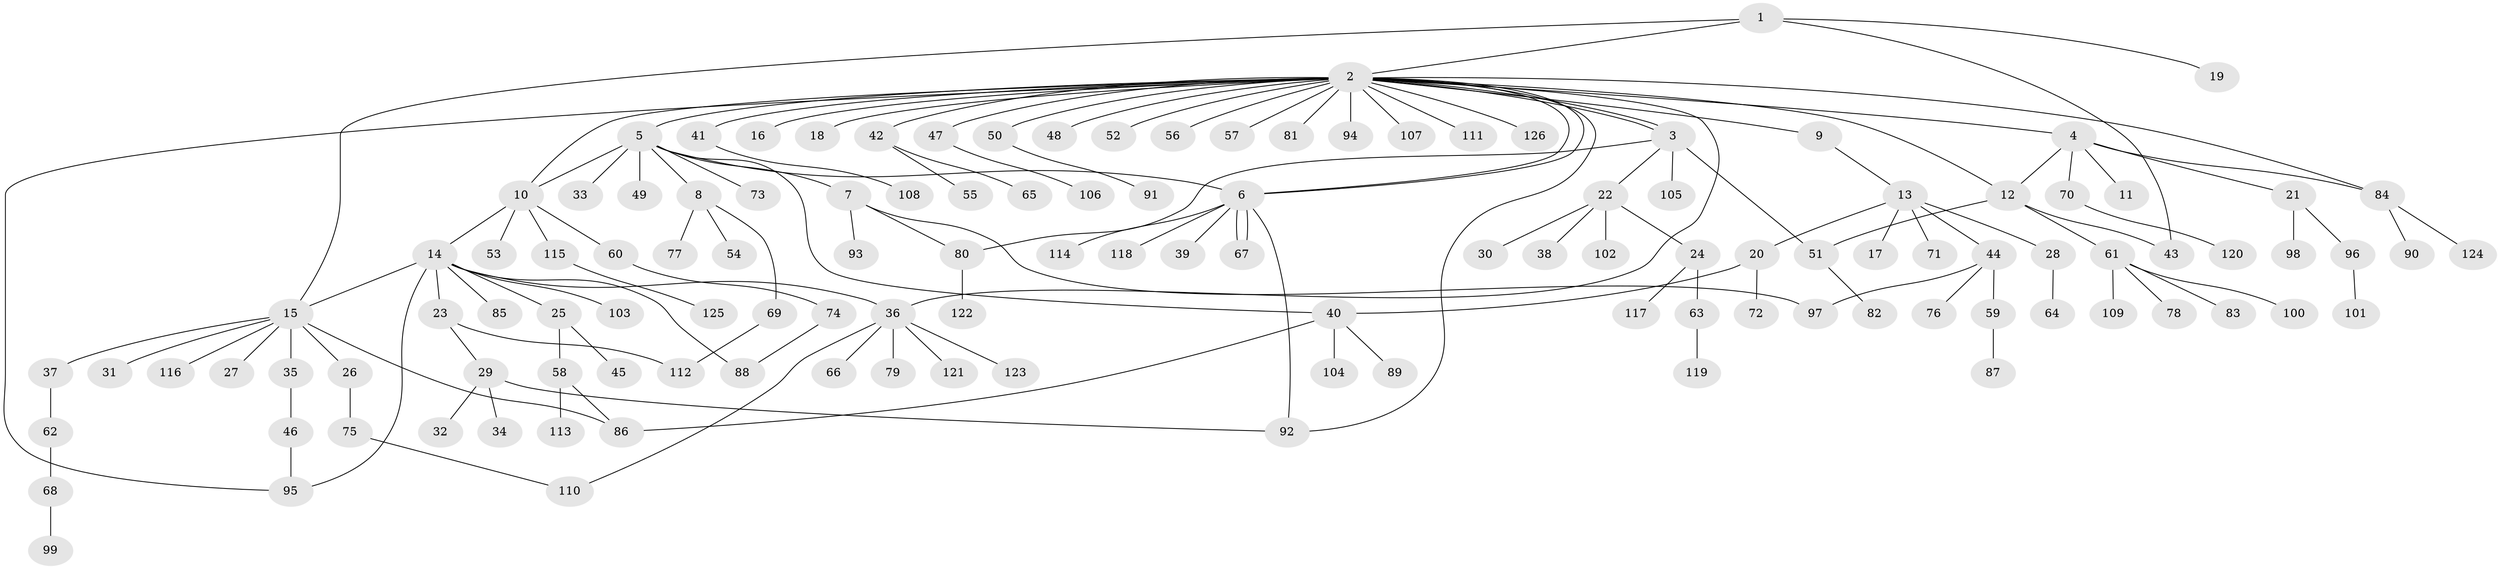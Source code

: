 // coarse degree distribution, {3: 0.06593406593406594, 28: 0.01098901098901099, 5: 0.054945054945054944, 6: 0.03296703296703297, 8: 0.01098901098901099, 7: 0.01098901098901099, 2: 0.15384615384615385, 13: 0.01098901098901099, 1: 0.5934065934065934, 9: 0.01098901098901099, 4: 0.04395604395604396}
// Generated by graph-tools (version 1.1) at 2025/41/03/06/25 10:41:48]
// undirected, 126 vertices, 148 edges
graph export_dot {
graph [start="1"]
  node [color=gray90,style=filled];
  1;
  2;
  3;
  4;
  5;
  6;
  7;
  8;
  9;
  10;
  11;
  12;
  13;
  14;
  15;
  16;
  17;
  18;
  19;
  20;
  21;
  22;
  23;
  24;
  25;
  26;
  27;
  28;
  29;
  30;
  31;
  32;
  33;
  34;
  35;
  36;
  37;
  38;
  39;
  40;
  41;
  42;
  43;
  44;
  45;
  46;
  47;
  48;
  49;
  50;
  51;
  52;
  53;
  54;
  55;
  56;
  57;
  58;
  59;
  60;
  61;
  62;
  63;
  64;
  65;
  66;
  67;
  68;
  69;
  70;
  71;
  72;
  73;
  74;
  75;
  76;
  77;
  78;
  79;
  80;
  81;
  82;
  83;
  84;
  85;
  86;
  87;
  88;
  89;
  90;
  91;
  92;
  93;
  94;
  95;
  96;
  97;
  98;
  99;
  100;
  101;
  102;
  103;
  104;
  105;
  106;
  107;
  108;
  109;
  110;
  111;
  112;
  113;
  114;
  115;
  116;
  117;
  118;
  119;
  120;
  121;
  122;
  123;
  124;
  125;
  126;
  1 -- 2;
  1 -- 15;
  1 -- 19;
  1 -- 43;
  2 -- 3;
  2 -- 3;
  2 -- 4;
  2 -- 5;
  2 -- 6;
  2 -- 6;
  2 -- 9;
  2 -- 10;
  2 -- 12;
  2 -- 16;
  2 -- 18;
  2 -- 36;
  2 -- 41;
  2 -- 42;
  2 -- 47;
  2 -- 48;
  2 -- 50;
  2 -- 52;
  2 -- 56;
  2 -- 57;
  2 -- 81;
  2 -- 84;
  2 -- 92;
  2 -- 94;
  2 -- 95;
  2 -- 107;
  2 -- 111;
  2 -- 126;
  3 -- 22;
  3 -- 51;
  3 -- 80;
  3 -- 105;
  4 -- 11;
  4 -- 12;
  4 -- 21;
  4 -- 70;
  4 -- 84;
  5 -- 6;
  5 -- 7;
  5 -- 8;
  5 -- 10;
  5 -- 33;
  5 -- 40;
  5 -- 49;
  5 -- 73;
  6 -- 39;
  6 -- 67;
  6 -- 67;
  6 -- 92;
  6 -- 114;
  6 -- 118;
  7 -- 80;
  7 -- 93;
  7 -- 97;
  8 -- 54;
  8 -- 69;
  8 -- 77;
  9 -- 13;
  10 -- 14;
  10 -- 53;
  10 -- 60;
  10 -- 115;
  12 -- 43;
  12 -- 51;
  12 -- 61;
  13 -- 17;
  13 -- 20;
  13 -- 28;
  13 -- 44;
  13 -- 71;
  14 -- 15;
  14 -- 23;
  14 -- 25;
  14 -- 36;
  14 -- 85;
  14 -- 88;
  14 -- 95;
  14 -- 103;
  15 -- 26;
  15 -- 27;
  15 -- 31;
  15 -- 35;
  15 -- 37;
  15 -- 86;
  15 -- 116;
  20 -- 40;
  20 -- 72;
  21 -- 96;
  21 -- 98;
  22 -- 24;
  22 -- 30;
  22 -- 38;
  22 -- 102;
  23 -- 29;
  23 -- 112;
  24 -- 63;
  24 -- 117;
  25 -- 45;
  25 -- 58;
  26 -- 75;
  28 -- 64;
  29 -- 32;
  29 -- 34;
  29 -- 92;
  35 -- 46;
  36 -- 66;
  36 -- 79;
  36 -- 110;
  36 -- 121;
  36 -- 123;
  37 -- 62;
  40 -- 86;
  40 -- 89;
  40 -- 104;
  41 -- 108;
  42 -- 55;
  42 -- 65;
  44 -- 59;
  44 -- 76;
  44 -- 97;
  46 -- 95;
  47 -- 106;
  50 -- 91;
  51 -- 82;
  58 -- 86;
  58 -- 113;
  59 -- 87;
  60 -- 74;
  61 -- 78;
  61 -- 83;
  61 -- 100;
  61 -- 109;
  62 -- 68;
  63 -- 119;
  68 -- 99;
  69 -- 112;
  70 -- 120;
  74 -- 88;
  75 -- 110;
  80 -- 122;
  84 -- 90;
  84 -- 124;
  96 -- 101;
  115 -- 125;
}
